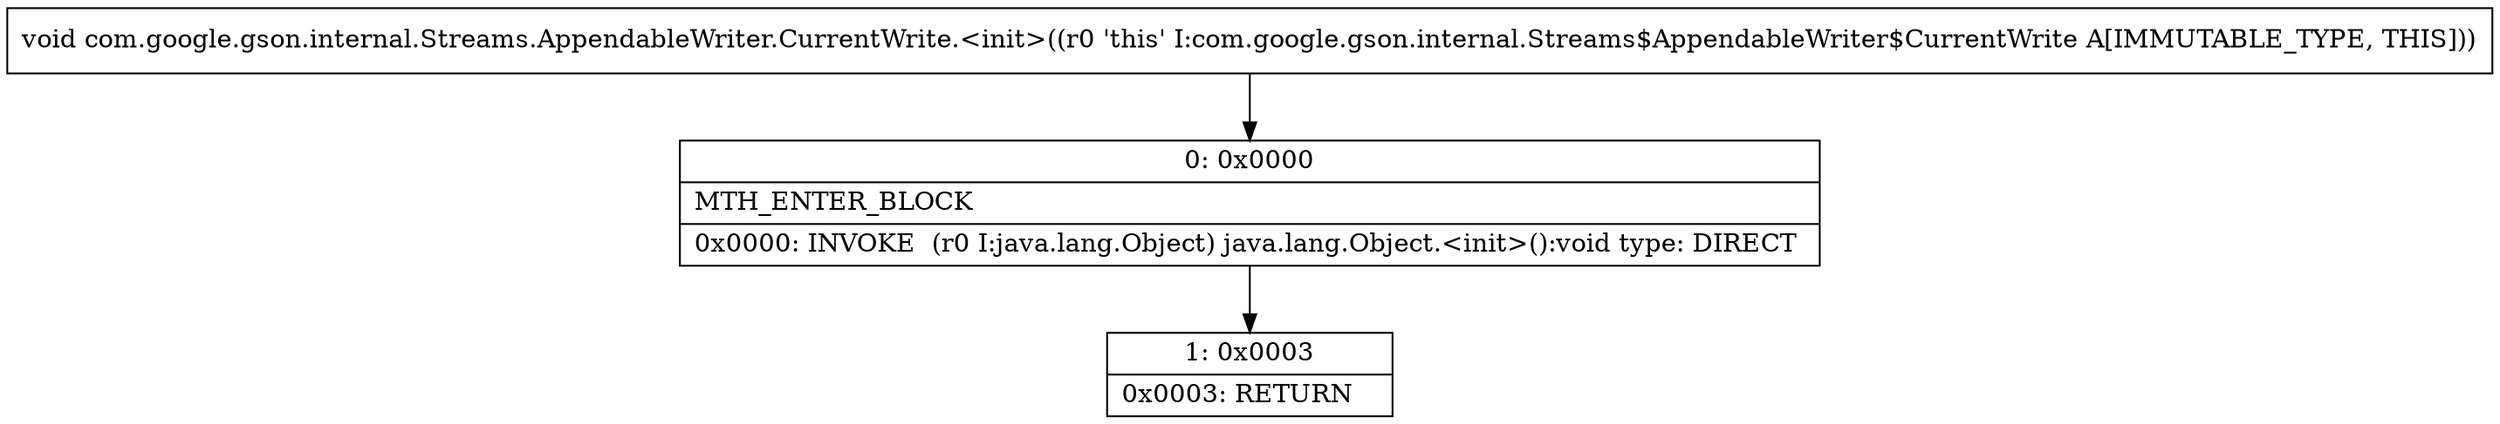 digraph "CFG forcom.google.gson.internal.Streams.AppendableWriter.CurrentWrite.\<init\>()V" {
Node_0 [shape=record,label="{0\:\ 0x0000|MTH_ENTER_BLOCK\l|0x0000: INVOKE  (r0 I:java.lang.Object) java.lang.Object.\<init\>():void type: DIRECT \l}"];
Node_1 [shape=record,label="{1\:\ 0x0003|0x0003: RETURN   \l}"];
MethodNode[shape=record,label="{void com.google.gson.internal.Streams.AppendableWriter.CurrentWrite.\<init\>((r0 'this' I:com.google.gson.internal.Streams$AppendableWriter$CurrentWrite A[IMMUTABLE_TYPE, THIS])) }"];
MethodNode -> Node_0;
Node_0 -> Node_1;
}

